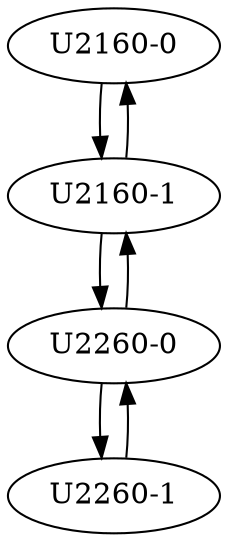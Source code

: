 
digraph Banking {
    "U2160-0"->"U2160-1"
    "U2160-1"->"U2260-0"
    "U2160-1"->"U2160-0"
    "U2260-0"->"U2160-1"
    "U2260-0"->"U2260-1"
    "U2260-1"->"U2260-0"
}
